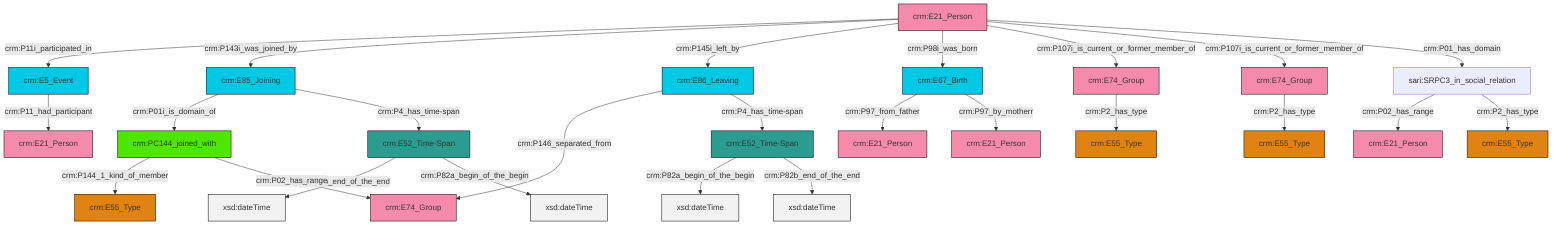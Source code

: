 graph TD
classDef Literal fill:#f2f2f2,stroke:#000000;
classDef CRM_Entity fill:#FFFFFF,stroke:#000000;
classDef Temporal_Entity fill:#00C9E6, stroke:#000000;
classDef Type fill:#E18312, stroke:#000000;
classDef Time-Span fill:#2C9C91, stroke:#000000;
classDef Appellation fill:#FFEB7F, stroke:#000000;
classDef Place fill:#008836, stroke:#000000;
classDef Persistent_Item fill:#B266B2, stroke:#000000;
classDef Conceptual_Object fill:#FFD700, stroke:#000000;
classDef Physical_Thing fill:#D2B48C, stroke:#000000;
classDef Actor fill:#f58aad, stroke:#000000;
classDef PC_Classes fill:#4ce600, stroke:#000000;
classDef Multi fill:#cccccc,stroke:#000000;

0["crm:E21_Person"]:::Actor -->|crm:P11i_participated_in| 1["crm:E5_Event"]:::Temporal_Entity
0["crm:E21_Person"]:::Actor -->|crm:P143i_was_joined_by| 6["crm:E85_Joining"]:::Temporal_Entity
0["crm:E21_Person"]:::Actor -->|crm:P145i_left_by| 7["crm:E86_Leaving"]:::Temporal_Entity
0["crm:E21_Person"]:::Actor -->|crm:P98i_was_born| 8["crm:E67_Birth"]:::Temporal_Entity
6["crm:E85_Joining"]:::Temporal_Entity -->|crm:P01i_is_domain_of| 12["crm:PC144_joined_with"]:::PC_Classes
2["crm:E52_Time-Span"]:::Time-Span -->|crm:P82b_end_of_the_end| 16[xsd:dateTime]:::Literal
8["crm:E67_Birth"]:::Temporal_Entity -->|crm:P97_from_father| 19["crm:E21_Person"]:::Actor
25["crm:E74_Group"]:::Actor -->|crm:P2_has_type| 4["crm:E55_Type"]:::Type
6["crm:E85_Joining"]:::Temporal_Entity -->|crm:P4_has_time-span| 2["crm:E52_Time-Span"]:::Time-Span
7["crm:E86_Leaving"]:::Temporal_Entity -->|crm:P146_separated_from| 27["crm:E74_Group"]:::Actor
12["crm:PC144_joined_with"]:::PC_Classes -->|crm:P144_1_kind_of_member| 23["crm:E55_Type"]:::Type
12["crm:PC144_joined_with"]:::PC_Classes -->|crm:P02_has_range| 27["crm:E74_Group"]:::Actor
0["crm:E21_Person"]:::Actor -->|crm:P107i_is_current_or_former_member_of| 20["crm:E74_Group"]:::Actor
35["crm:E52_Time-Span"]:::Time-Span -->|crm:P82a_begin_of_the_begin| 36[xsd:dateTime]:::Literal
2["crm:E52_Time-Span"]:::Time-Span -->|crm:P82a_begin_of_the_begin| 37[xsd:dateTime]:::Literal
8["crm:E67_Birth"]:::Temporal_Entity -->|crm:P97_by_motherr| 40["crm:E21_Person"]:::Actor
0["crm:E21_Person"]:::Actor -->|crm:P107i_is_current_or_former_member_of| 25["crm:E74_Group"]:::Actor
7["crm:E86_Leaving"]:::Temporal_Entity -->|crm:P4_has_time-span| 35["crm:E52_Time-Span"]:::Time-Span
35["crm:E52_Time-Span"]:::Time-Span -->|crm:P82b_end_of_the_end| 43[xsd:dateTime]:::Literal
0["crm:E21_Person"]:::Actor -->|crm:P01_has_domain| 44["sari:SRPC3_in_social_relation"]:::Default
1["crm:E5_Event"]:::Temporal_Entity -->|crm:P11_had_participant| 10["crm:E21_Person"]:::Actor
44["sari:SRPC3_in_social_relation"]:::Default -->|crm:P02_has_range| 32["crm:E21_Person"]:::Actor
44["sari:SRPC3_in_social_relation"]:::Default -->|crm:P2_has_type| 29["crm:E55_Type"]:::Type
20["crm:E74_Group"]:::Actor -->|crm:P2_has_type| 17["crm:E55_Type"]:::Type